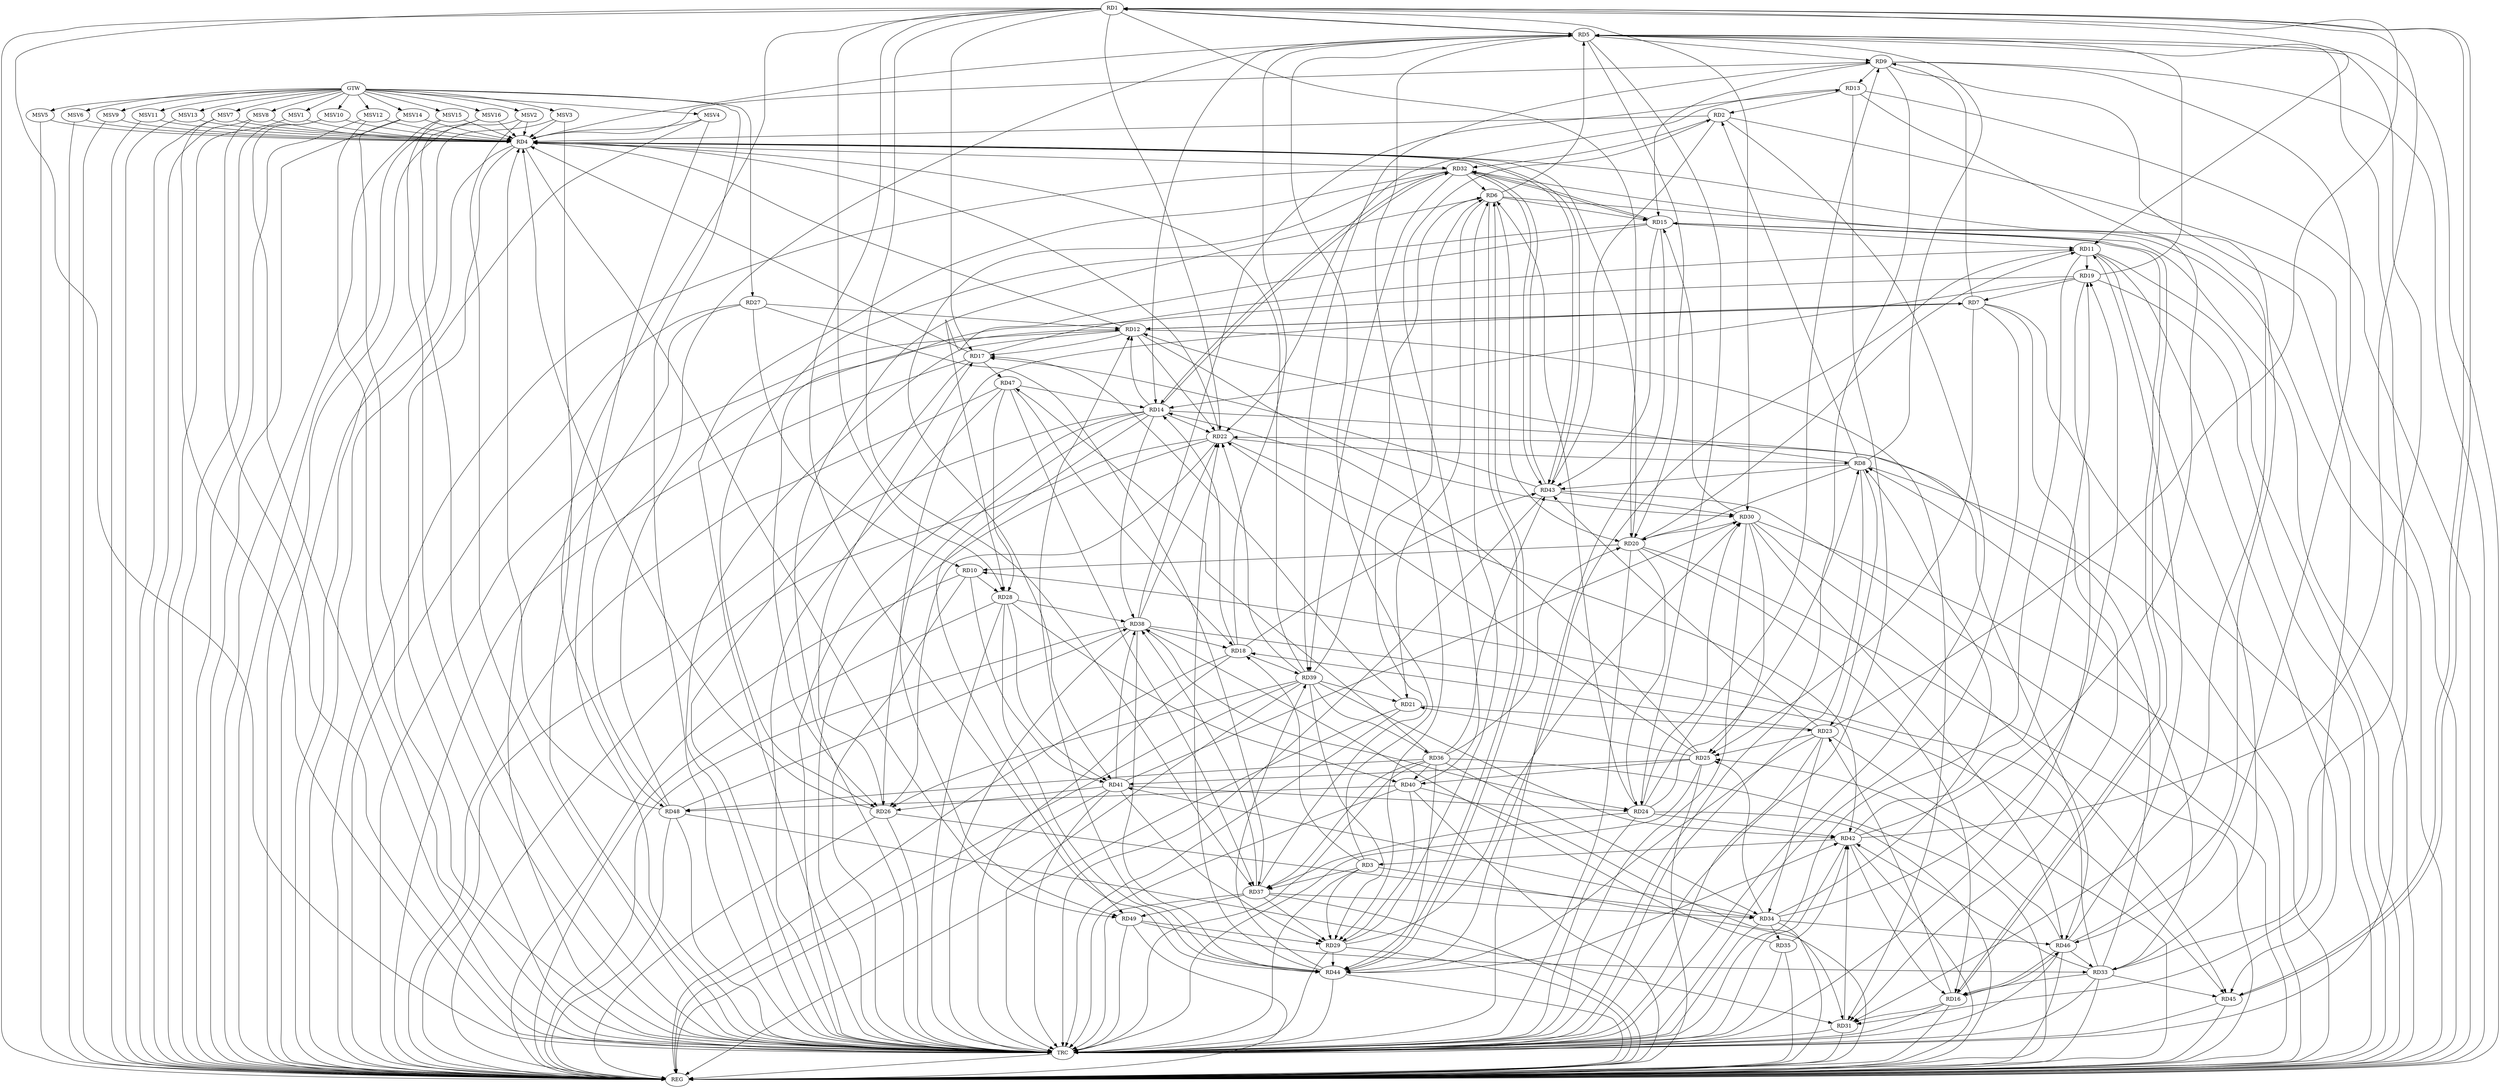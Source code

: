 strict digraph G {
  RD1 [ label="RD1" ];
  RD2 [ label="RD2" ];
  RD3 [ label="RD3" ];
  RD4 [ label="RD4" ];
  RD5 [ label="RD5" ];
  RD6 [ label="RD6" ];
  RD7 [ label="RD7" ];
  RD8 [ label="RD8" ];
  RD9 [ label="RD9" ];
  RD10 [ label="RD10" ];
  RD11 [ label="RD11" ];
  RD12 [ label="RD12" ];
  RD13 [ label="RD13" ];
  RD14 [ label="RD14" ];
  RD15 [ label="RD15" ];
  RD16 [ label="RD16" ];
  RD17 [ label="RD17" ];
  RD18 [ label="RD18" ];
  RD19 [ label="RD19" ];
  RD20 [ label="RD20" ];
  RD21 [ label="RD21" ];
  RD22 [ label="RD22" ];
  RD23 [ label="RD23" ];
  RD24 [ label="RD24" ];
  RD25 [ label="RD25" ];
  RD26 [ label="RD26" ];
  RD27 [ label="RD27" ];
  RD28 [ label="RD28" ];
  RD29 [ label="RD29" ];
  RD30 [ label="RD30" ];
  RD31 [ label="RD31" ];
  RD32 [ label="RD32" ];
  RD33 [ label="RD33" ];
  RD34 [ label="RD34" ];
  RD35 [ label="RD35" ];
  RD36 [ label="RD36" ];
  RD37 [ label="RD37" ];
  RD38 [ label="RD38" ];
  RD39 [ label="RD39" ];
  RD40 [ label="RD40" ];
  RD41 [ label="RD41" ];
  RD42 [ label="RD42" ];
  RD43 [ label="RD43" ];
  RD44 [ label="RD44" ];
  RD45 [ label="RD45" ];
  RD46 [ label="RD46" ];
  RD47 [ label="RD47" ];
  RD48 [ label="RD48" ];
  RD49 [ label="RD49" ];
  GTW [ label="GTW" ];
  REG [ label="REG" ];
  TRC [ label="TRC" ];
  MSV1 [ label="MSV1" ];
  MSV2 [ label="MSV2" ];
  MSV3 [ label="MSV3" ];
  MSV4 [ label="MSV4" ];
  MSV5 [ label="MSV5" ];
  MSV6 [ label="MSV6" ];
  MSV7 [ label="MSV7" ];
  MSV8 [ label="MSV8" ];
  MSV9 [ label="MSV9" ];
  MSV10 [ label="MSV10" ];
  MSV11 [ label="MSV11" ];
  MSV12 [ label="MSV12" ];
  MSV13 [ label="MSV13" ];
  MSV14 [ label="MSV14" ];
  MSV15 [ label="MSV15" ];
  MSV16 [ label="MSV16" ];
  RD1 -> RD5;
  RD5 -> RD1;
  RD1 -> RD11;
  RD1 -> RD17;
  RD1 -> RD20;
  RD1 -> RD22;
  RD23 -> RD1;
  RD1 -> RD28;
  RD1 -> RD30;
  RD1 -> RD37;
  RD42 -> RD1;
  RD1 -> RD44;
  RD1 -> RD45;
  RD45 -> RD1;
  RD1 -> RD48;
  RD2 -> RD4;
  RD8 -> RD2;
  RD13 -> RD2;
  RD2 -> RD32;
  RD40 -> RD2;
  RD2 -> RD43;
  RD3 -> RD5;
  RD3 -> RD18;
  RD3 -> RD29;
  RD3 -> RD37;
  RD42 -> RD3;
  RD4 -> RD5;
  RD4 -> RD9;
  RD12 -> RD4;
  RD17 -> RD4;
  RD20 -> RD4;
  RD22 -> RD4;
  RD26 -> RD4;
  RD4 -> RD32;
  RD39 -> RD4;
  RD4 -> RD43;
  RD43 -> RD4;
  RD46 -> RD4;
  RD48 -> RD4;
  RD4 -> RD49;
  RD6 -> RD5;
  RD8 -> RD5;
  RD5 -> RD9;
  RD5 -> RD14;
  RD18 -> RD5;
  RD19 -> RD5;
  RD5 -> RD20;
  RD5 -> RD24;
  RD5 -> RD29;
  RD33 -> RD5;
  RD48 -> RD5;
  RD6 -> RD15;
  RD6 -> RD20;
  RD6 -> RD21;
  RD24 -> RD6;
  RD29 -> RD6;
  RD32 -> RD6;
  RD37 -> RD6;
  RD39 -> RD6;
  RD6 -> RD44;
  RD44 -> RD6;
  RD7 -> RD9;
  RD7 -> RD12;
  RD12 -> RD7;
  RD19 -> RD7;
  RD7 -> RD25;
  RD7 -> RD31;
  RD7 -> RD49;
  RD8 -> RD12;
  RD8 -> RD20;
  RD22 -> RD8;
  RD8 -> RD23;
  RD24 -> RD8;
  RD33 -> RD8;
  RD34 -> RD8;
  RD8 -> RD43;
  RD9 -> RD13;
  RD9 -> RD15;
  RD24 -> RD9;
  RD9 -> RD31;
  RD9 -> RD39;
  RD9 -> RD46;
  RD20 -> RD10;
  RD27 -> RD10;
  RD10 -> RD28;
  RD33 -> RD10;
  RD10 -> RD41;
  RD15 -> RD11;
  RD17 -> RD11;
  RD11 -> RD19;
  RD20 -> RD11;
  RD11 -> RD33;
  RD11 -> RD44;
  RD11 -> RD45;
  RD46 -> RD11;
  RD14 -> RD12;
  RD12 -> RD17;
  RD12 -> RD22;
  RD27 -> RD12;
  RD12 -> RD30;
  RD12 -> RD31;
  RD44 -> RD12;
  RD48 -> RD12;
  RD13 -> RD22;
  RD13 -> RD31;
  RD38 -> RD13;
  RD18 -> RD14;
  RD19 -> RD14;
  RD14 -> RD22;
  RD25 -> RD14;
  RD14 -> RD26;
  RD14 -> RD32;
  RD32 -> RD14;
  RD14 -> RD38;
  RD14 -> RD46;
  RD47 -> RD14;
  RD14 -> RD49;
  RD15 -> RD16;
  RD16 -> RD15;
  RD15 -> RD26;
  RD15 -> RD28;
  RD30 -> RD15;
  RD15 -> RD32;
  RD32 -> RD15;
  RD15 -> RD43;
  RD20 -> RD16;
  RD16 -> RD23;
  RD16 -> RD31;
  RD33 -> RD16;
  RD42 -> RD16;
  RD16 -> RD46;
  RD46 -> RD16;
  RD21 -> RD17;
  RD26 -> RD17;
  RD43 -> RD17;
  RD17 -> RD47;
  RD23 -> RD18;
  RD38 -> RD18;
  RD18 -> RD39;
  RD18 -> RD43;
  RD47 -> RD18;
  RD19 -> RD26;
  RD34 -> RD19;
  RD42 -> RD19;
  RD20 -> RD24;
  RD30 -> RD20;
  RD36 -> RD20;
  RD21 -> RD23;
  RD25 -> RD21;
  RD39 -> RD21;
  RD25 -> RD22;
  RD22 -> RD26;
  RD33 -> RD22;
  RD38 -> RD22;
  RD39 -> RD22;
  RD22 -> RD42;
  RD44 -> RD22;
  RD23 -> RD25;
  RD23 -> RD34;
  RD23 -> RD43;
  RD23 -> RD44;
  RD24 -> RD30;
  RD24 -> RD37;
  RD38 -> RD24;
  RD41 -> RD24;
  RD24 -> RD42;
  RD30 -> RD25;
  RD34 -> RD25;
  RD25 -> RD40;
  RD25 -> RD41;
  RD46 -> RD25;
  RD26 -> RD34;
  RD39 -> RD26;
  RD41 -> RD26;
  RD27 -> RD37;
  RD28 -> RD38;
  RD28 -> RD40;
  RD28 -> RD41;
  RD28 -> RD44;
  RD47 -> RD28;
  RD29 -> RD30;
  RD37 -> RD29;
  RD39 -> RD29;
  RD40 -> RD29;
  RD41 -> RD29;
  RD29 -> RD44;
  RD49 -> RD29;
  RD41 -> RD30;
  RD43 -> RD30;
  RD30 -> RD45;
  RD30 -> RD46;
  RD40 -> RD31;
  RD31 -> RD42;
  RD48 -> RD31;
  RD32 -> RD39;
  RD32 -> RD41;
  RD42 -> RD32;
  RD32 -> RD43;
  RD43 -> RD32;
  RD33 -> RD42;
  RD33 -> RD45;
  RD46 -> RD33;
  RD49 -> RD33;
  RD34 -> RD35;
  RD36 -> RD34;
  RD37 -> RD34;
  RD34 -> RD41;
  RD34 -> RD46;
  RD35 -> RD38;
  RD35 -> RD42;
  RD36 -> RD37;
  RD39 -> RD36;
  RD36 -> RD40;
  RD36 -> RD43;
  RD36 -> RD44;
  RD36 -> RD47;
  RD36 -> RD48;
  RD37 -> RD38;
  RD47 -> RD37;
  RD37 -> RD49;
  RD41 -> RD38;
  RD38 -> RD44;
  RD38 -> RD45;
  RD48 -> RD38;
  RD39 -> RD42;
  RD44 -> RD39;
  RD40 -> RD48;
  RD44 -> RD42;
  GTW -> RD27;
  RD1 -> REG;
  RD2 -> REG;
  RD3 -> REG;
  RD4 -> REG;
  RD5 -> REG;
  RD6 -> REG;
  RD7 -> REG;
  RD8 -> REG;
  RD9 -> REG;
  RD10 -> REG;
  RD11 -> REG;
  RD12 -> REG;
  RD13 -> REG;
  RD14 -> REG;
  RD15 -> REG;
  RD16 -> REG;
  RD17 -> REG;
  RD18 -> REG;
  RD19 -> REG;
  RD20 -> REG;
  RD21 -> REG;
  RD22 -> REG;
  RD23 -> REG;
  RD24 -> REG;
  RD25 -> REG;
  RD26 -> REG;
  RD27 -> REG;
  RD28 -> REG;
  RD29 -> REG;
  RD30 -> REG;
  RD31 -> REG;
  RD32 -> REG;
  RD33 -> REG;
  RD34 -> REG;
  RD35 -> REG;
  RD36 -> REG;
  RD37 -> REG;
  RD38 -> REG;
  RD39 -> REG;
  RD40 -> REG;
  RD41 -> REG;
  RD42 -> REG;
  RD43 -> REG;
  RD44 -> REG;
  RD45 -> REG;
  RD46 -> REG;
  RD47 -> REG;
  RD48 -> REG;
  RD49 -> REG;
  RD1 -> TRC;
  RD2 -> TRC;
  RD3 -> TRC;
  RD4 -> TRC;
  RD5 -> TRC;
  RD6 -> TRC;
  RD7 -> TRC;
  RD8 -> TRC;
  RD9 -> TRC;
  RD10 -> TRC;
  RD11 -> TRC;
  RD12 -> TRC;
  RD13 -> TRC;
  RD14 -> TRC;
  RD15 -> TRC;
  RD16 -> TRC;
  RD17 -> TRC;
  RD18 -> TRC;
  RD19 -> TRC;
  RD20 -> TRC;
  RD21 -> TRC;
  RD22 -> TRC;
  RD23 -> TRC;
  RD24 -> TRC;
  RD25 -> TRC;
  RD26 -> TRC;
  RD27 -> TRC;
  RD28 -> TRC;
  RD29 -> TRC;
  RD30 -> TRC;
  RD31 -> TRC;
  RD32 -> TRC;
  RD33 -> TRC;
  RD34 -> TRC;
  RD35 -> TRC;
  RD36 -> TRC;
  RD37 -> TRC;
  RD38 -> TRC;
  RD39 -> TRC;
  RD40 -> TRC;
  RD41 -> TRC;
  RD42 -> TRC;
  RD43 -> TRC;
  RD44 -> TRC;
  RD45 -> TRC;
  RD46 -> TRC;
  RD47 -> TRC;
  RD48 -> TRC;
  RD49 -> TRC;
  GTW -> TRC;
  TRC -> REG;
  MSV1 -> RD4;
  MSV2 -> RD4;
  MSV3 -> RD4;
  MSV4 -> RD4;
  MSV5 -> RD4;
  MSV6 -> RD4;
  GTW -> MSV1;
  MSV1 -> REG;
  GTW -> MSV2;
  MSV2 -> REG;
  MSV2 -> TRC;
  GTW -> MSV3;
  MSV3 -> REG;
  MSV3 -> TRC;
  GTW -> MSV4;
  MSV4 -> REG;
  MSV4 -> TRC;
  GTW -> MSV5;
  MSV5 -> REG;
  GTW -> MSV6;
  MSV6 -> REG;
  MSV7 -> RD4;
  GTW -> MSV7;
  MSV7 -> REG;
  MSV7 -> TRC;
  MSV8 -> RD4;
  GTW -> MSV8;
  MSV8 -> REG;
  MSV8 -> TRC;
  MSV9 -> RD4;
  GTW -> MSV9;
  MSV9 -> REG;
  MSV10 -> RD4;
  GTW -> MSV10;
  MSV10 -> REG;
  MSV10 -> TRC;
  MSV11 -> RD4;
  MSV12 -> RD4;
  MSV13 -> RD4;
  MSV14 -> RD4;
  MSV15 -> RD4;
  MSV16 -> RD4;
  GTW -> MSV11;
  MSV11 -> REG;
  GTW -> MSV12;
  MSV12 -> REG;
  MSV12 -> TRC;
  GTW -> MSV13;
  MSV13 -> REG;
  GTW -> MSV14;
  MSV14 -> REG;
  MSV14 -> TRC;
  GTW -> MSV15;
  MSV15 -> REG;
  MSV15 -> TRC;
  GTW -> MSV16;
  MSV16 -> REG;
  MSV16 -> TRC;
}
